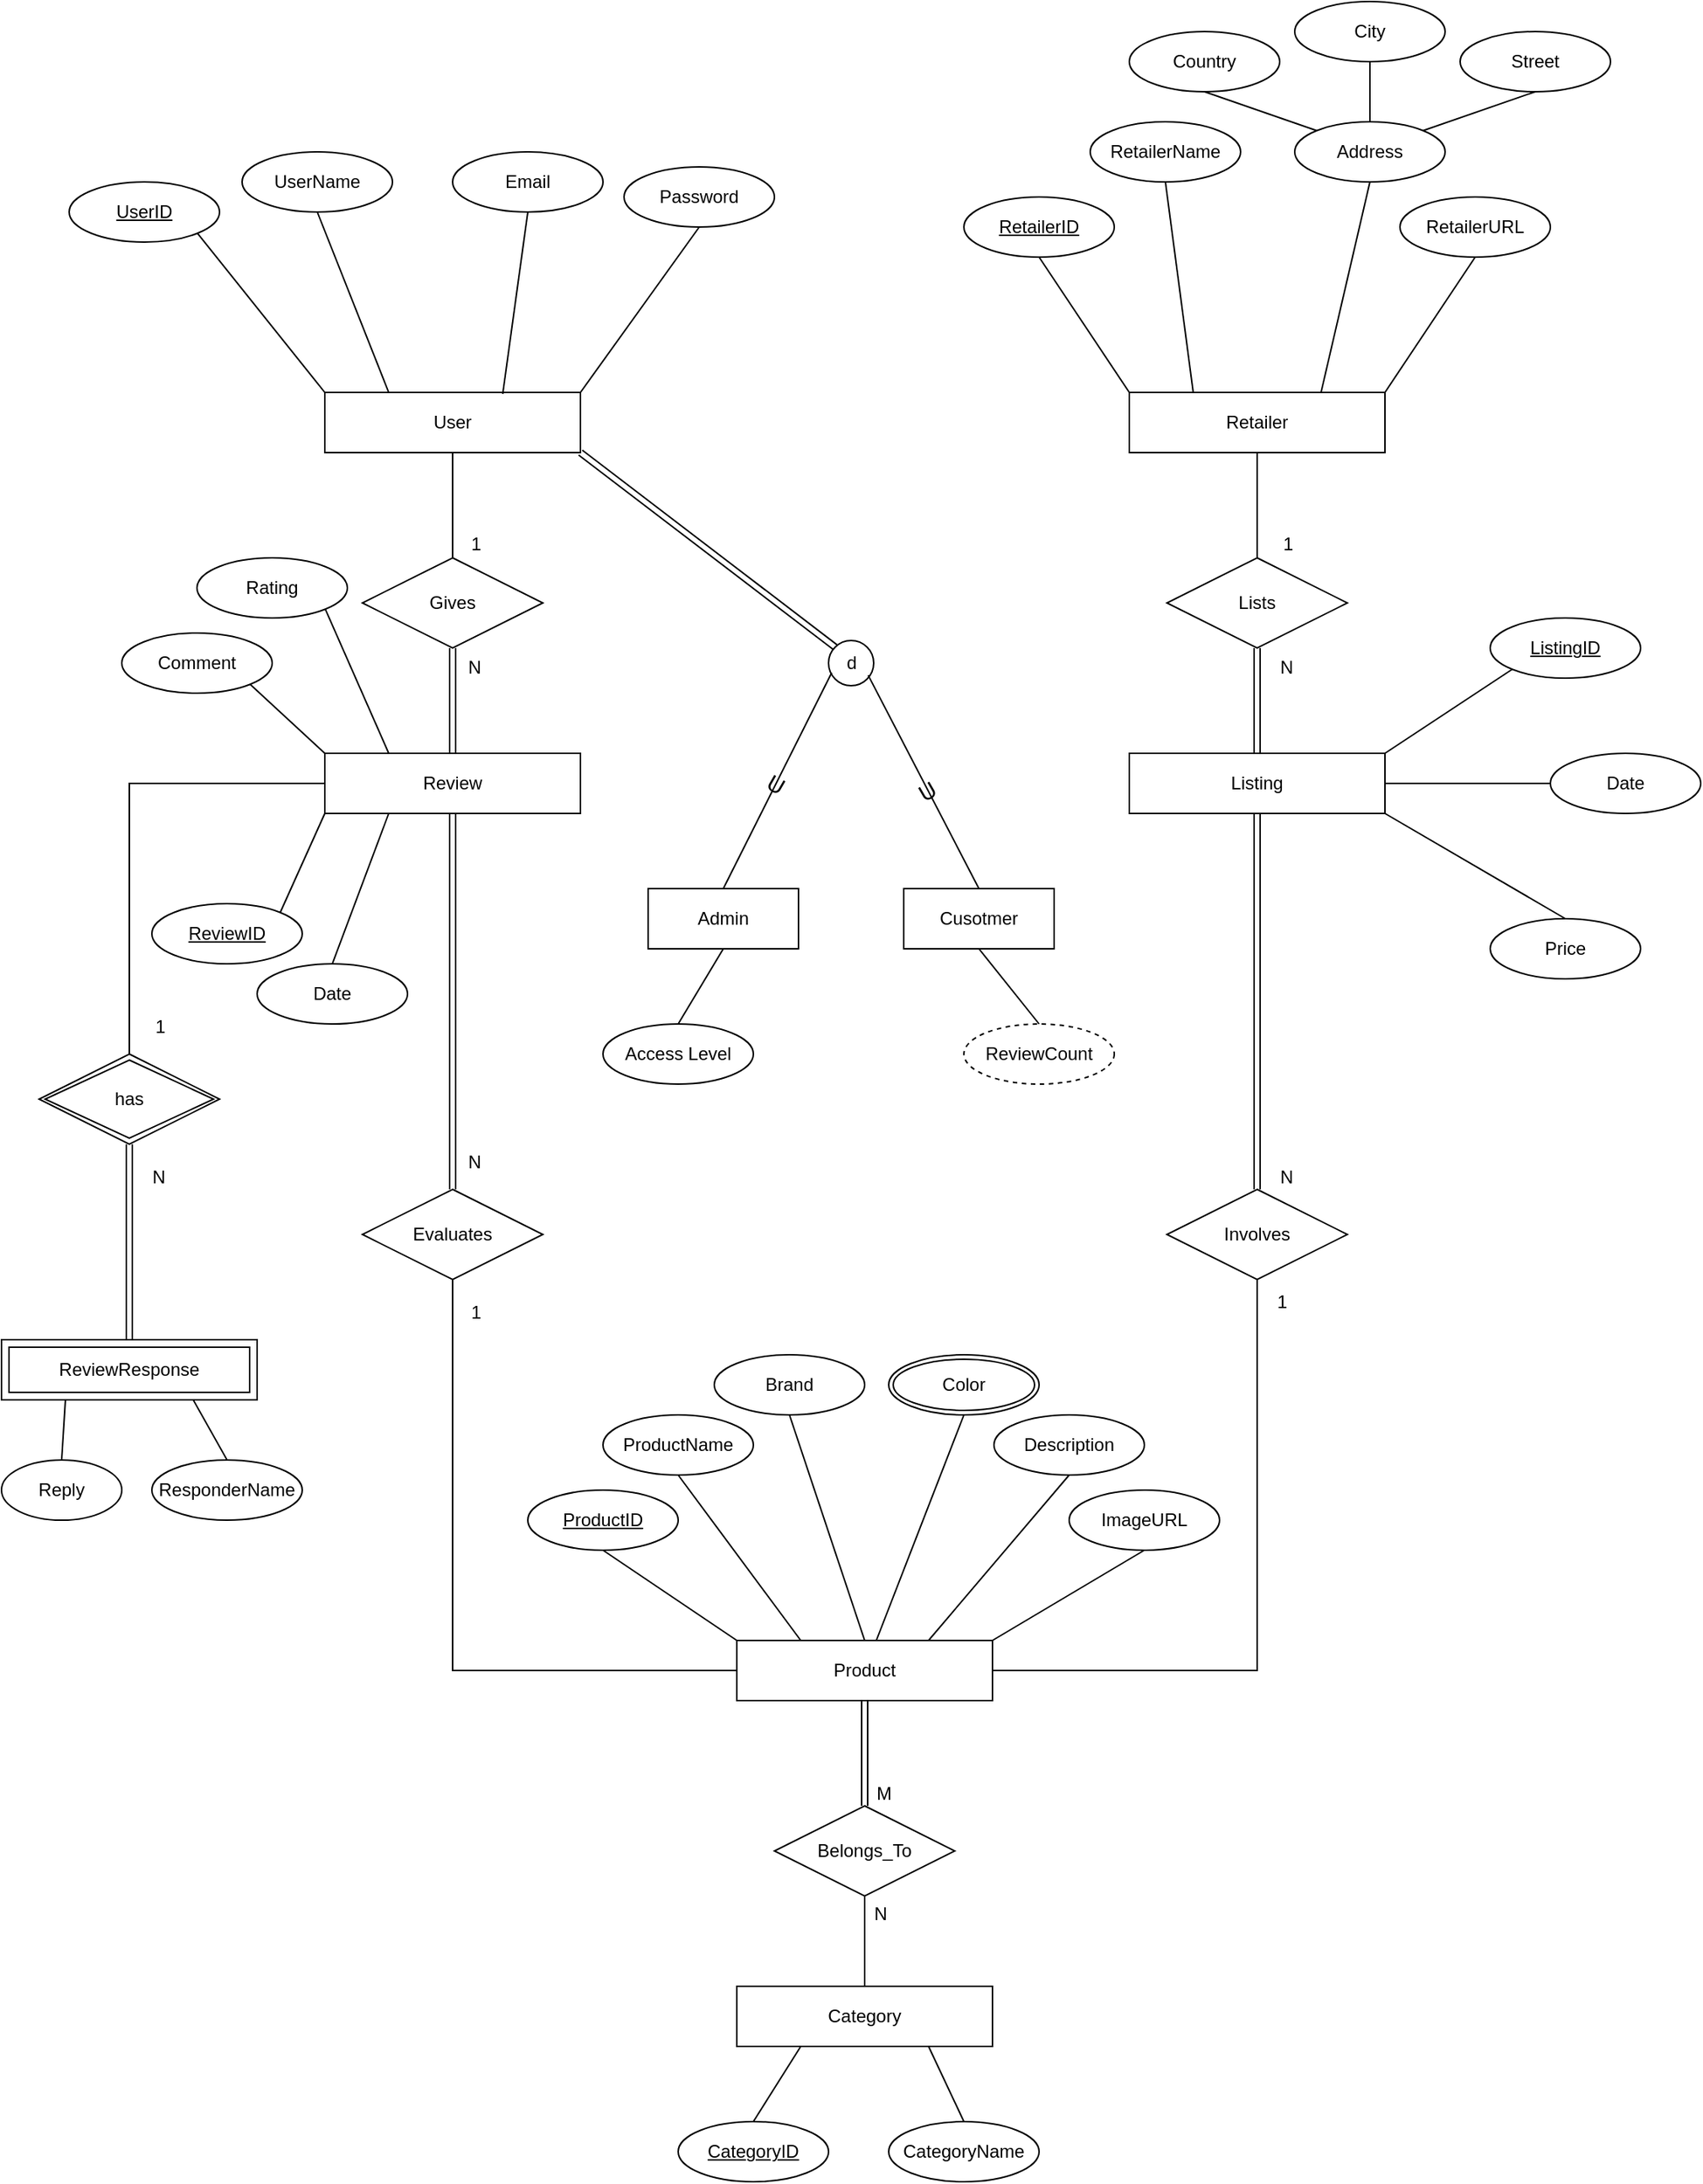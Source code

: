 <mxfile version="27.0.2">
  <diagram id="R2lEEEUBdFMjLlhIrx00" name="Page-1">
    <mxGraphModel dx="1818" dy="1264" grid="1" gridSize="10" guides="1" tooltips="1" connect="1" arrows="1" fold="1" page="1" pageScale="1" pageWidth="1169" pageHeight="1654" math="0" shadow="0" extFonts="Permanent Marker^https://fonts.googleapis.com/css?family=Permanent+Marker">
      <root>
        <mxCell id="0" />
        <mxCell id="1" parent="0" />
        <mxCell id="w_d4atK8ewcJzKEfcD4E-1" value="User" style="whiteSpace=wrap;html=1;align=center;" parent="1" vertex="1">
          <mxGeometry x="225" y="350" width="170" height="40" as="geometry" />
        </mxCell>
        <mxCell id="w_d4atK8ewcJzKEfcD4E-2" value="UserID" style="ellipse;whiteSpace=wrap;html=1;align=center;fontStyle=4;" parent="1" vertex="1">
          <mxGeometry x="55" y="210" width="100" height="40" as="geometry" />
        </mxCell>
        <mxCell id="w_d4atK8ewcJzKEfcD4E-3" value="" style="endArrow=none;html=1;rounded=0;exitX=1;exitY=1;exitDx=0;exitDy=0;entryX=0;entryY=0;entryDx=0;entryDy=0;" parent="1" source="w_d4atK8ewcJzKEfcD4E-2" target="w_d4atK8ewcJzKEfcD4E-1" edge="1">
          <mxGeometry relative="1" as="geometry">
            <mxPoint x="130" y="320" as="sourcePoint" />
            <mxPoint x="290" y="320" as="targetPoint" />
          </mxGeometry>
        </mxCell>
        <mxCell id="w_d4atK8ewcJzKEfcD4E-4" value="UserName" style="ellipse;whiteSpace=wrap;html=1;align=center;" parent="1" vertex="1">
          <mxGeometry x="170" y="190" width="100" height="40" as="geometry" />
        </mxCell>
        <mxCell id="w_d4atK8ewcJzKEfcD4E-5" value="Email" style="ellipse;whiteSpace=wrap;html=1;align=center;" parent="1" vertex="1">
          <mxGeometry x="310" y="190" width="100" height="40" as="geometry" />
        </mxCell>
        <mxCell id="w_d4atK8ewcJzKEfcD4E-7" value="Password" style="ellipse;whiteSpace=wrap;html=1;align=center;" parent="1" vertex="1">
          <mxGeometry x="424" y="200" width="100" height="40" as="geometry" />
        </mxCell>
        <mxCell id="w_d4atK8ewcJzKEfcD4E-9" value="" style="endArrow=none;html=1;rounded=0;exitX=0.5;exitY=1;exitDx=0;exitDy=0;entryX=0.25;entryY=0;entryDx=0;entryDy=0;" parent="1" source="w_d4atK8ewcJzKEfcD4E-4" target="w_d4atK8ewcJzKEfcD4E-1" edge="1">
          <mxGeometry relative="1" as="geometry">
            <mxPoint x="270" y="300" as="sourcePoint" />
            <mxPoint x="430" y="300" as="targetPoint" />
          </mxGeometry>
        </mxCell>
        <mxCell id="w_d4atK8ewcJzKEfcD4E-10" value="" style="endArrow=none;html=1;rounded=0;exitX=0.5;exitY=1;exitDx=0;exitDy=0;entryX=0.696;entryY=0.025;entryDx=0;entryDy=0;entryPerimeter=0;" parent="1" source="w_d4atK8ewcJzKEfcD4E-5" target="w_d4atK8ewcJzKEfcD4E-1" edge="1">
          <mxGeometry relative="1" as="geometry">
            <mxPoint x="260" y="260" as="sourcePoint" />
            <mxPoint x="290" y="350" as="targetPoint" />
          </mxGeometry>
        </mxCell>
        <mxCell id="w_d4atK8ewcJzKEfcD4E-11" value="" style="endArrow=none;html=1;rounded=0;exitX=1;exitY=0;exitDx=0;exitDy=0;entryX=0.5;entryY=1;entryDx=0;entryDy=0;" parent="1" source="w_d4atK8ewcJzKEfcD4E-1" target="w_d4atK8ewcJzKEfcD4E-7" edge="1">
          <mxGeometry relative="1" as="geometry">
            <mxPoint x="370" y="320" as="sourcePoint" />
            <mxPoint x="530" y="320" as="targetPoint" />
          </mxGeometry>
        </mxCell>
        <mxCell id="w_d4atK8ewcJzKEfcD4E-14" value="Review" style="whiteSpace=wrap;html=1;align=center;" parent="1" vertex="1">
          <mxGeometry x="225" y="590" width="170" height="40" as="geometry" />
        </mxCell>
        <mxCell id="w_d4atK8ewcJzKEfcD4E-18" value="ReviewID" style="ellipse;whiteSpace=wrap;html=1;align=center;fontStyle=4;" parent="1" vertex="1">
          <mxGeometry x="110" y="690" width="100" height="40" as="geometry" />
        </mxCell>
        <mxCell id="w_d4atK8ewcJzKEfcD4E-19" value="Date" style="ellipse;whiteSpace=wrap;html=1;align=center;" parent="1" vertex="1">
          <mxGeometry x="180" y="730" width="100" height="40" as="geometry" />
        </mxCell>
        <mxCell id="w_d4atK8ewcJzKEfcD4E-22" value="Rating" style="ellipse;whiteSpace=wrap;html=1;align=center;" parent="1" vertex="1">
          <mxGeometry x="140" y="460" width="100" height="40" as="geometry" />
        </mxCell>
        <mxCell id="w_d4atK8ewcJzKEfcD4E-23" value="Comment" style="ellipse;whiteSpace=wrap;html=1;align=center;" parent="1" vertex="1">
          <mxGeometry x="90" y="510" width="100" height="40" as="geometry" />
        </mxCell>
        <mxCell id="w_d4atK8ewcJzKEfcD4E-24" value="" style="endArrow=none;html=1;rounded=0;exitX=1;exitY=0;exitDx=0;exitDy=0;entryX=0;entryY=1;entryDx=0;entryDy=0;" parent="1" source="w_d4atK8ewcJzKEfcD4E-18" target="w_d4atK8ewcJzKEfcD4E-14" edge="1">
          <mxGeometry relative="1" as="geometry">
            <mxPoint x="250" y="690" as="sourcePoint" />
            <mxPoint x="410" y="690" as="targetPoint" />
          </mxGeometry>
        </mxCell>
        <mxCell id="w_d4atK8ewcJzKEfcD4E-25" value="" style="endArrow=none;html=1;rounded=0;exitX=0;exitY=0;exitDx=0;exitDy=0;entryX=1;entryY=1;entryDx=0;entryDy=0;" parent="1" source="w_d4atK8ewcJzKEfcD4E-14" target="w_d4atK8ewcJzKEfcD4E-23" edge="1">
          <mxGeometry relative="1" as="geometry">
            <mxPoint x="280" y="670" as="sourcePoint" />
            <mxPoint x="440" y="670" as="targetPoint" />
          </mxGeometry>
        </mxCell>
        <mxCell id="w_d4atK8ewcJzKEfcD4E-26" value="" style="endArrow=none;html=1;rounded=0;exitX=0.25;exitY=0;exitDx=0;exitDy=0;entryX=1;entryY=1;entryDx=0;entryDy=0;" parent="1" source="w_d4atK8ewcJzKEfcD4E-14" target="w_d4atK8ewcJzKEfcD4E-22" edge="1">
          <mxGeometry relative="1" as="geometry">
            <mxPoint x="330" y="710" as="sourcePoint" />
            <mxPoint x="490" y="710" as="targetPoint" />
          </mxGeometry>
        </mxCell>
        <mxCell id="w_d4atK8ewcJzKEfcD4E-28" value="" style="endArrow=none;html=1;rounded=0;entryX=0.5;entryY=0;entryDx=0;entryDy=0;exitX=0.25;exitY=1;exitDx=0;exitDy=0;" parent="1" source="w_d4atK8ewcJzKEfcD4E-14" target="w_d4atK8ewcJzKEfcD4E-19" edge="1">
          <mxGeometry relative="1" as="geometry">
            <mxPoint x="290" y="640" as="sourcePoint" />
            <mxPoint x="430" y="720" as="targetPoint" />
          </mxGeometry>
        </mxCell>
        <mxCell id="w_d4atK8ewcJzKEfcD4E-30" value="Gives" style="shape=rhombus;perimeter=rhombusPerimeter;whiteSpace=wrap;html=1;align=center;" parent="1" vertex="1">
          <mxGeometry x="250" y="460" width="120" height="60" as="geometry" />
        </mxCell>
        <mxCell id="w_d4atK8ewcJzKEfcD4E-33" value="" style="shape=link;html=1;rounded=0;entryX=0.5;entryY=1;entryDx=0;entryDy=0;exitX=0.5;exitY=0;exitDx=0;exitDy=0;" parent="1" source="w_d4atK8ewcJzKEfcD4E-14" target="w_d4atK8ewcJzKEfcD4E-30" edge="1">
          <mxGeometry relative="1" as="geometry">
            <mxPoint x="290" y="560" as="sourcePoint" />
            <mxPoint x="450" y="560" as="targetPoint" />
          </mxGeometry>
        </mxCell>
        <mxCell id="w_d4atK8ewcJzKEfcD4E-34" value="N" style="resizable=0;html=1;whiteSpace=wrap;align=right;verticalAlign=bottom;" parent="w_d4atK8ewcJzKEfcD4E-33" connectable="0" vertex="1">
          <mxGeometry x="1" relative="1" as="geometry">
            <mxPoint x="20" y="21" as="offset" />
          </mxGeometry>
        </mxCell>
        <mxCell id="w_d4atK8ewcJzKEfcD4E-36" value="" style="endArrow=none;html=1;rounded=0;exitX=0.5;exitY=1;exitDx=0;exitDy=0;entryX=0.5;entryY=0;entryDx=0;entryDy=0;" parent="1" source="w_d4atK8ewcJzKEfcD4E-1" target="w_d4atK8ewcJzKEfcD4E-30" edge="1">
          <mxGeometry relative="1" as="geometry">
            <mxPoint x="310" y="440" as="sourcePoint" />
            <mxPoint x="470" y="440" as="targetPoint" />
          </mxGeometry>
        </mxCell>
        <mxCell id="w_d4atK8ewcJzKEfcD4E-37" value="1" style="resizable=0;html=1;whiteSpace=wrap;align=right;verticalAlign=bottom;" parent="w_d4atK8ewcJzKEfcD4E-36" connectable="0" vertex="1">
          <mxGeometry x="1" relative="1" as="geometry">
            <mxPoint x="20" y="-1" as="offset" />
          </mxGeometry>
        </mxCell>
        <mxCell id="w_d4atK8ewcJzKEfcD4E-38" value="Retailer" style="whiteSpace=wrap;html=1;align=center;" parent="1" vertex="1">
          <mxGeometry x="760" y="350" width="170" height="40" as="geometry" />
        </mxCell>
        <mxCell id="w_d4atK8ewcJzKEfcD4E-39" value="RetailerName" style="ellipse;whiteSpace=wrap;html=1;align=center;" parent="1" vertex="1">
          <mxGeometry x="734" y="170" width="100" height="40" as="geometry" />
        </mxCell>
        <mxCell id="w_d4atK8ewcJzKEfcD4E-40" value="RetailerID" style="ellipse;whiteSpace=wrap;html=1;align=center;fontStyle=4;" parent="1" vertex="1">
          <mxGeometry x="650" y="220" width="100" height="40" as="geometry" />
        </mxCell>
        <mxCell id="w_d4atK8ewcJzKEfcD4E-41" value="Address" style="ellipse;whiteSpace=wrap;html=1;align=center;" parent="1" vertex="1">
          <mxGeometry x="870" y="170" width="100" height="40" as="geometry" />
        </mxCell>
        <mxCell id="w_d4atK8ewcJzKEfcD4E-42" value="RetailerURL" style="ellipse;whiteSpace=wrap;html=1;align=center;" parent="1" vertex="1">
          <mxGeometry x="940" y="220" width="100" height="40" as="geometry" />
        </mxCell>
        <mxCell id="w_d4atK8ewcJzKEfcD4E-43" value="" style="endArrow=none;html=1;rounded=0;exitX=0.5;exitY=1;exitDx=0;exitDy=0;entryX=0;entryY=0;entryDx=0;entryDy=0;" parent="1" source="w_d4atK8ewcJzKEfcD4E-40" target="w_d4atK8ewcJzKEfcD4E-38" edge="1">
          <mxGeometry relative="1" as="geometry">
            <mxPoint x="660" y="360" as="sourcePoint" />
            <mxPoint x="820" y="360" as="targetPoint" />
          </mxGeometry>
        </mxCell>
        <mxCell id="w_d4atK8ewcJzKEfcD4E-44" value="" style="endArrow=none;html=1;rounded=0;exitX=0.5;exitY=1;exitDx=0;exitDy=0;entryX=0.25;entryY=0;entryDx=0;entryDy=0;" parent="1" source="w_d4atK8ewcJzKEfcD4E-39" target="w_d4atK8ewcJzKEfcD4E-38" edge="1">
          <mxGeometry relative="1" as="geometry">
            <mxPoint x="660" y="410" as="sourcePoint" />
            <mxPoint x="820" y="410" as="targetPoint" />
          </mxGeometry>
        </mxCell>
        <mxCell id="w_d4atK8ewcJzKEfcD4E-45" value="" style="endArrow=none;html=1;rounded=0;exitX=0.5;exitY=1;exitDx=0;exitDy=0;entryX=0.75;entryY=0;entryDx=0;entryDy=0;" parent="1" source="w_d4atK8ewcJzKEfcD4E-41" target="w_d4atK8ewcJzKEfcD4E-38" edge="1">
          <mxGeometry relative="1" as="geometry">
            <mxPoint x="800" y="440" as="sourcePoint" />
            <mxPoint x="960" y="440" as="targetPoint" />
          </mxGeometry>
        </mxCell>
        <mxCell id="w_d4atK8ewcJzKEfcD4E-46" value="" style="endArrow=none;html=1;rounded=0;exitX=1;exitY=0;exitDx=0;exitDy=0;entryX=0.5;entryY=1;entryDx=0;entryDy=0;" parent="1" source="w_d4atK8ewcJzKEfcD4E-38" target="w_d4atK8ewcJzKEfcD4E-42" edge="1">
          <mxGeometry relative="1" as="geometry">
            <mxPoint x="960" y="500" as="sourcePoint" />
            <mxPoint x="1120" y="500" as="targetPoint" />
          </mxGeometry>
        </mxCell>
        <mxCell id="w_d4atK8ewcJzKEfcD4E-48" value="Listing" style="whiteSpace=wrap;html=1;align=center;" parent="1" vertex="1">
          <mxGeometry x="760" y="590" width="170" height="40" as="geometry" />
        </mxCell>
        <mxCell id="w_d4atK8ewcJzKEfcD4E-49" value="ListingID" style="ellipse;whiteSpace=wrap;html=1;align=center;fontStyle=4;" parent="1" vertex="1">
          <mxGeometry x="1000" y="500" width="100" height="40" as="geometry" />
        </mxCell>
        <mxCell id="w_d4atK8ewcJzKEfcD4E-53" value="" style="endArrow=none;html=1;rounded=0;exitX=0;exitY=1;exitDx=0;exitDy=0;entryX=1;entryY=0;entryDx=0;entryDy=0;" parent="1" source="w_d4atK8ewcJzKEfcD4E-49" target="w_d4atK8ewcJzKEfcD4E-48" edge="1">
          <mxGeometry relative="1" as="geometry">
            <mxPoint x="750" y="640" as="sourcePoint" />
            <mxPoint x="910" y="640" as="targetPoint" />
          </mxGeometry>
        </mxCell>
        <mxCell id="w_d4atK8ewcJzKEfcD4E-55" value="" style="endArrow=none;html=1;rounded=0;exitX=1;exitY=1;exitDx=0;exitDy=0;entryX=0.5;entryY=0;entryDx=0;entryDy=0;" parent="1" source="w_d4atK8ewcJzKEfcD4E-48" target="w_d4atK8ewcJzKEfcD4E-57" edge="1">
          <mxGeometry relative="1" as="geometry">
            <mxPoint x="820" y="700" as="sourcePoint" />
            <mxPoint x="910" y="730" as="targetPoint" />
          </mxGeometry>
        </mxCell>
        <mxCell id="w_d4atK8ewcJzKEfcD4E-57" value="Price" style="ellipse;whiteSpace=wrap;html=1;align=center;" parent="1" vertex="1">
          <mxGeometry x="1000" y="700" width="100" height="40" as="geometry" />
        </mxCell>
        <mxCell id="w_d4atK8ewcJzKEfcD4E-58" value="Lists" style="shape=rhombus;perimeter=rhombusPerimeter;whiteSpace=wrap;html=1;align=center;" parent="1" vertex="1">
          <mxGeometry x="785" y="460" width="120" height="60" as="geometry" />
        </mxCell>
        <mxCell id="w_d4atK8ewcJzKEfcD4E-59" value="" style="shape=link;html=1;rounded=0;entryX=0.5;entryY=1;entryDx=0;entryDy=0;exitX=0.5;exitY=0;exitDx=0;exitDy=0;" parent="1" source="w_d4atK8ewcJzKEfcD4E-48" target="w_d4atK8ewcJzKEfcD4E-58" edge="1">
          <mxGeometry relative="1" as="geometry">
            <mxPoint x="780" y="560" as="sourcePoint" />
            <mxPoint x="940" y="560" as="targetPoint" />
          </mxGeometry>
        </mxCell>
        <mxCell id="w_d4atK8ewcJzKEfcD4E-60" value="N" style="resizable=0;html=1;whiteSpace=wrap;align=right;verticalAlign=bottom;" parent="w_d4atK8ewcJzKEfcD4E-59" connectable="0" vertex="1">
          <mxGeometry x="1" relative="1" as="geometry">
            <mxPoint x="25" y="21" as="offset" />
          </mxGeometry>
        </mxCell>
        <mxCell id="w_d4atK8ewcJzKEfcD4E-61" value="" style="endArrow=none;html=1;rounded=0;exitX=0.5;exitY=1;exitDx=0;exitDy=0;entryX=0.5;entryY=0;entryDx=0;entryDy=0;" parent="1" source="w_d4atK8ewcJzKEfcD4E-38" target="w_d4atK8ewcJzKEfcD4E-58" edge="1">
          <mxGeometry relative="1" as="geometry">
            <mxPoint x="870" y="440" as="sourcePoint" />
            <mxPoint x="1030" y="440" as="targetPoint" />
          </mxGeometry>
        </mxCell>
        <mxCell id="w_d4atK8ewcJzKEfcD4E-62" value="1" style="resizable=0;html=1;whiteSpace=wrap;align=right;verticalAlign=bottom;" parent="w_d4atK8ewcJzKEfcD4E-61" connectable="0" vertex="1">
          <mxGeometry x="1" relative="1" as="geometry">
            <mxPoint x="25" y="-1" as="offset" />
          </mxGeometry>
        </mxCell>
        <mxCell id="w_d4atK8ewcJzKEfcD4E-63" value="Date" style="ellipse;whiteSpace=wrap;html=1;align=center;" parent="1" vertex="1">
          <mxGeometry x="1040" y="590" width="100" height="40" as="geometry" />
        </mxCell>
        <mxCell id="w_d4atK8ewcJzKEfcD4E-64" value="" style="endArrow=none;html=1;rounded=0;entryX=0;entryY=0.5;entryDx=0;entryDy=0;exitX=1;exitY=0.5;exitDx=0;exitDy=0;" parent="1" source="w_d4atK8ewcJzKEfcD4E-48" target="w_d4atK8ewcJzKEfcD4E-63" edge="1">
          <mxGeometry relative="1" as="geometry">
            <mxPoint x="1050" y="640" as="sourcePoint" />
            <mxPoint x="930" y="860" as="targetPoint" />
          </mxGeometry>
        </mxCell>
        <mxCell id="w_d4atK8ewcJzKEfcD4E-66" value="Product" style="whiteSpace=wrap;html=1;align=center;" parent="1" vertex="1">
          <mxGeometry x="499" y="1180" width="170" height="40" as="geometry" />
        </mxCell>
        <mxCell id="w_d4atK8ewcJzKEfcD4E-67" value="ProductID" style="ellipse;whiteSpace=wrap;html=1;align=center;fontStyle=4;" parent="1" vertex="1">
          <mxGeometry x="360" y="1080" width="100" height="40" as="geometry" />
        </mxCell>
        <mxCell id="w_d4atK8ewcJzKEfcD4E-68" value="ProductName" style="ellipse;whiteSpace=wrap;html=1;align=center;" parent="1" vertex="1">
          <mxGeometry x="410" y="1030" width="100" height="40" as="geometry" />
        </mxCell>
        <mxCell id="w_d4atK8ewcJzKEfcD4E-69" value="Brand" style="ellipse;whiteSpace=wrap;html=1;align=center;" parent="1" vertex="1">
          <mxGeometry x="484" y="990" width="100" height="40" as="geometry" />
        </mxCell>
        <mxCell id="w_d4atK8ewcJzKEfcD4E-70" value="Description" style="ellipse;whiteSpace=wrap;html=1;align=center;" parent="1" vertex="1">
          <mxGeometry x="670" y="1030" width="100" height="40" as="geometry" />
        </mxCell>
        <mxCell id="w_d4atK8ewcJzKEfcD4E-71" value="ImageURL" style="ellipse;whiteSpace=wrap;html=1;align=center;" parent="1" vertex="1">
          <mxGeometry x="720" y="1080" width="100" height="40" as="geometry" />
        </mxCell>
        <mxCell id="w_d4atK8ewcJzKEfcD4E-72" value="" style="endArrow=none;html=1;rounded=0;exitX=0.5;exitY=1;exitDx=0;exitDy=0;entryX=0;entryY=0;entryDx=0;entryDy=0;" parent="1" source="w_d4atK8ewcJzKEfcD4E-67" target="w_d4atK8ewcJzKEfcD4E-66" edge="1">
          <mxGeometry relative="1" as="geometry">
            <mxPoint x="440" y="1140" as="sourcePoint" />
            <mxPoint x="600" y="1140" as="targetPoint" />
          </mxGeometry>
        </mxCell>
        <mxCell id="w_d4atK8ewcJzKEfcD4E-73" value="" style="endArrow=none;html=1;rounded=0;exitX=0.5;exitY=1;exitDx=0;exitDy=0;entryX=0.25;entryY=0;entryDx=0;entryDy=0;" parent="1" source="w_d4atK8ewcJzKEfcD4E-68" target="w_d4atK8ewcJzKEfcD4E-66" edge="1">
          <mxGeometry relative="1" as="geometry">
            <mxPoint x="510" y="1150" as="sourcePoint" />
            <mxPoint x="670" y="1150" as="targetPoint" />
          </mxGeometry>
        </mxCell>
        <mxCell id="w_d4atK8ewcJzKEfcD4E-74" value="" style="endArrow=none;html=1;rounded=0;exitX=0.5;exitY=1;exitDx=0;exitDy=0;entryX=0.5;entryY=0;entryDx=0;entryDy=0;" parent="1" source="w_d4atK8ewcJzKEfcD4E-69" target="w_d4atK8ewcJzKEfcD4E-66" edge="1">
          <mxGeometry relative="1" as="geometry">
            <mxPoint x="580" y="1120" as="sourcePoint" />
            <mxPoint x="740" y="1120" as="targetPoint" />
          </mxGeometry>
        </mxCell>
        <mxCell id="w_d4atK8ewcJzKEfcD4E-75" value="" style="endArrow=none;html=1;rounded=0;exitX=0.5;exitY=1;exitDx=0;exitDy=0;entryX=0.75;entryY=0;entryDx=0;entryDy=0;" parent="1" source="w_d4atK8ewcJzKEfcD4E-70" target="w_d4atK8ewcJzKEfcD4E-66" edge="1">
          <mxGeometry relative="1" as="geometry">
            <mxPoint x="720" y="1180" as="sourcePoint" />
            <mxPoint x="880" y="1180" as="targetPoint" />
          </mxGeometry>
        </mxCell>
        <mxCell id="w_d4atK8ewcJzKEfcD4E-76" value="" style="endArrow=none;html=1;rounded=0;exitX=0.5;exitY=1;exitDx=0;exitDy=0;entryX=1;entryY=0;entryDx=0;entryDy=0;" parent="1" source="w_d4atK8ewcJzKEfcD4E-71" target="w_d4atK8ewcJzKEfcD4E-66" edge="1">
          <mxGeometry relative="1" as="geometry">
            <mxPoint x="790" y="1180" as="sourcePoint" />
            <mxPoint x="950" y="1180" as="targetPoint" />
          </mxGeometry>
        </mxCell>
        <mxCell id="w_d4atK8ewcJzKEfcD4E-78" value="Involves" style="shape=rhombus;perimeter=rhombusPerimeter;whiteSpace=wrap;html=1;align=center;" parent="1" vertex="1">
          <mxGeometry x="785" y="880" width="120" height="60" as="geometry" />
        </mxCell>
        <mxCell id="w_d4atK8ewcJzKEfcD4E-79" value="Evaluates" style="shape=rhombus;perimeter=rhombusPerimeter;whiteSpace=wrap;html=1;align=center;" parent="1" vertex="1">
          <mxGeometry x="250" y="880" width="120" height="60" as="geometry" />
        </mxCell>
        <mxCell id="w_d4atK8ewcJzKEfcD4E-80" value="" style="endArrow=none;html=1;rounded=0;exitX=1;exitY=0.5;exitDx=0;exitDy=0;entryX=0.5;entryY=1;entryDx=0;entryDy=0;" parent="1" source="w_d4atK8ewcJzKEfcD4E-66" target="w_d4atK8ewcJzKEfcD4E-78" edge="1">
          <mxGeometry relative="1" as="geometry">
            <mxPoint x="685" y="1199.29" as="sourcePoint" />
            <mxPoint x="1010" y="1199" as="targetPoint" />
            <Array as="points">
              <mxPoint x="845" y="1200" />
            </Array>
          </mxGeometry>
        </mxCell>
        <mxCell id="w_d4atK8ewcJzKEfcD4E-81" value="1" style="resizable=0;html=1;whiteSpace=wrap;align=right;verticalAlign=bottom;" parent="1" connectable="0" vertex="1">
          <mxGeometry x="870" y="450" as="geometry">
            <mxPoint x="-4" y="513" as="offset" />
          </mxGeometry>
        </mxCell>
        <mxCell id="w_d4atK8ewcJzKEfcD4E-82" value="" style="shape=link;html=1;rounded=0;exitX=0.5;exitY=1;exitDx=0;exitDy=0;entryX=0.5;entryY=0;entryDx=0;entryDy=0;" parent="1" source="w_d4atK8ewcJzKEfcD4E-48" target="w_d4atK8ewcJzKEfcD4E-78" edge="1">
          <mxGeometry relative="1" as="geometry">
            <mxPoint x="940" y="950" as="sourcePoint" />
            <mxPoint x="880" y="800" as="targetPoint" />
          </mxGeometry>
        </mxCell>
        <mxCell id="w_d4atK8ewcJzKEfcD4E-83" value="N" style="resizable=0;html=1;whiteSpace=wrap;align=right;verticalAlign=bottom;" parent="w_d4atK8ewcJzKEfcD4E-82" connectable="0" vertex="1">
          <mxGeometry x="1" relative="1" as="geometry">
            <mxPoint x="25" as="offset" />
          </mxGeometry>
        </mxCell>
        <mxCell id="w_d4atK8ewcJzKEfcD4E-84" value="" style="endArrow=none;html=1;rounded=0;entryX=0;entryY=0.5;entryDx=0;entryDy=0;exitX=0.5;exitY=1;exitDx=0;exitDy=0;" parent="1" source="w_d4atK8ewcJzKEfcD4E-79" target="w_d4atK8ewcJzKEfcD4E-66" edge="1">
          <mxGeometry relative="1" as="geometry">
            <mxPoint x="170" y="1200" as="sourcePoint" />
            <mxPoint x="470" y="1200" as="targetPoint" />
            <Array as="points">
              <mxPoint x="310" y="1200" />
            </Array>
          </mxGeometry>
        </mxCell>
        <mxCell id="w_d4atK8ewcJzKEfcD4E-86" value="1" style="resizable=0;html=1;whiteSpace=wrap;align=right;verticalAlign=bottom;" parent="1" connectable="0" vertex="1">
          <mxGeometry x="330" y="970" as="geometry" />
        </mxCell>
        <mxCell id="w_d4atK8ewcJzKEfcD4E-87" value="" style="shape=link;html=1;rounded=0;exitX=0.5;exitY=1;exitDx=0;exitDy=0;entryX=0.5;entryY=0;entryDx=0;entryDy=0;" parent="1" source="w_d4atK8ewcJzKEfcD4E-14" target="w_d4atK8ewcJzKEfcD4E-79" edge="1">
          <mxGeometry relative="1" as="geometry">
            <mxPoint x="280" y="840" as="sourcePoint" />
            <mxPoint x="440" y="840" as="targetPoint" />
          </mxGeometry>
        </mxCell>
        <mxCell id="w_d4atK8ewcJzKEfcD4E-88" value="N" style="resizable=0;html=1;whiteSpace=wrap;align=right;verticalAlign=bottom;" parent="w_d4atK8ewcJzKEfcD4E-87" connectable="0" vertex="1">
          <mxGeometry x="1" relative="1" as="geometry">
            <mxPoint x="20" y="-10" as="offset" />
          </mxGeometry>
        </mxCell>
        <mxCell id="w_d4atK8ewcJzKEfcD4E-89" value="Category" style="whiteSpace=wrap;html=1;align=center;" parent="1" vertex="1">
          <mxGeometry x="499" y="1410" width="170" height="40" as="geometry" />
        </mxCell>
        <mxCell id="w_d4atK8ewcJzKEfcD4E-90" value="CategoryName" style="ellipse;whiteSpace=wrap;html=1;align=center;" parent="1" vertex="1">
          <mxGeometry x="600" y="1500" width="100" height="40" as="geometry" />
        </mxCell>
        <mxCell id="w_d4atK8ewcJzKEfcD4E-91" value="CategoryID" style="ellipse;whiteSpace=wrap;html=1;align=center;fontStyle=4;" parent="1" vertex="1">
          <mxGeometry x="460" y="1500" width="100" height="40" as="geometry" />
        </mxCell>
        <mxCell id="w_d4atK8ewcJzKEfcD4E-92" value="" style="endArrow=none;html=1;rounded=0;exitX=0.25;exitY=1;exitDx=0;exitDy=0;entryX=0.5;entryY=0;entryDx=0;entryDy=0;" parent="1" source="w_d4atK8ewcJzKEfcD4E-89" target="w_d4atK8ewcJzKEfcD4E-91" edge="1">
          <mxGeometry relative="1" as="geometry">
            <mxPoint x="350" y="1530" as="sourcePoint" />
            <mxPoint x="510" y="1530" as="targetPoint" />
          </mxGeometry>
        </mxCell>
        <mxCell id="w_d4atK8ewcJzKEfcD4E-93" value="" style="endArrow=none;html=1;rounded=0;exitX=0.5;exitY=0;exitDx=0;exitDy=0;entryX=0.75;entryY=1;entryDx=0;entryDy=0;" parent="1" source="w_d4atK8ewcJzKEfcD4E-90" target="w_d4atK8ewcJzKEfcD4E-89" edge="1">
          <mxGeometry relative="1" as="geometry">
            <mxPoint x="720" y="1460" as="sourcePoint" />
            <mxPoint x="880" y="1460" as="targetPoint" />
          </mxGeometry>
        </mxCell>
        <mxCell id="w_d4atK8ewcJzKEfcD4E-94" value="Belongs_To" style="shape=rhombus;perimeter=rhombusPerimeter;whiteSpace=wrap;html=1;align=center;" parent="1" vertex="1">
          <mxGeometry x="524" y="1290" width="120" height="60" as="geometry" />
        </mxCell>
        <mxCell id="w_d4atK8ewcJzKEfcD4E-96" value="" style="endArrow=none;html=1;rounded=0;exitX=0.5;exitY=0;exitDx=0;exitDy=0;entryX=0.5;entryY=1;entryDx=0;entryDy=0;" parent="1" source="w_d4atK8ewcJzKEfcD4E-89" target="w_d4atK8ewcJzKEfcD4E-94" edge="1">
          <mxGeometry relative="1" as="geometry">
            <mxPoint x="630" y="1380" as="sourcePoint" />
            <mxPoint x="790" y="1380" as="targetPoint" />
          </mxGeometry>
        </mxCell>
        <mxCell id="w_d4atK8ewcJzKEfcD4E-97" value="N" style="resizable=0;html=1;whiteSpace=wrap;align=right;verticalAlign=bottom;" parent="w_d4atK8ewcJzKEfcD4E-96" connectable="0" vertex="1">
          <mxGeometry x="1" relative="1" as="geometry">
            <mxPoint x="16" y="20" as="offset" />
          </mxGeometry>
        </mxCell>
        <mxCell id="w_d4atK8ewcJzKEfcD4E-98" value="" style="shape=link;html=1;rounded=0;entryX=0.5;entryY=1;entryDx=0;entryDy=0;exitX=0.5;exitY=0;exitDx=0;exitDy=0;" parent="1" source="w_d4atK8ewcJzKEfcD4E-94" target="w_d4atK8ewcJzKEfcD4E-66" edge="1">
          <mxGeometry relative="1" as="geometry">
            <mxPoint x="600" y="1270" as="sourcePoint" />
            <mxPoint x="760" y="1270" as="targetPoint" />
          </mxGeometry>
        </mxCell>
        <mxCell id="w_d4atK8ewcJzKEfcD4E-99" value="M" style="resizable=0;html=1;whiteSpace=wrap;align=left;verticalAlign=bottom;" parent="w_d4atK8ewcJzKEfcD4E-98" connectable="0" vertex="1">
          <mxGeometry x="-1" relative="1" as="geometry">
            <mxPoint x="6" as="offset" />
          </mxGeometry>
        </mxCell>
        <mxCell id="hi2W7U0pDUYVt8OGDFDb-1" value="Country" style="ellipse;whiteSpace=wrap;html=1;align=center;" vertex="1" parent="1">
          <mxGeometry x="760" y="110" width="100" height="40" as="geometry" />
        </mxCell>
        <mxCell id="hi2W7U0pDUYVt8OGDFDb-2" value="City" style="ellipse;whiteSpace=wrap;html=1;align=center;" vertex="1" parent="1">
          <mxGeometry x="870" y="90" width="100" height="40" as="geometry" />
        </mxCell>
        <mxCell id="hi2W7U0pDUYVt8OGDFDb-3" value="Street" style="ellipse;whiteSpace=wrap;html=1;align=center;" vertex="1" parent="1">
          <mxGeometry x="980" y="110" width="100" height="40" as="geometry" />
        </mxCell>
        <mxCell id="hi2W7U0pDUYVt8OGDFDb-4" value="" style="endArrow=none;html=1;rounded=0;exitX=0.5;exitY=1;exitDx=0;exitDy=0;entryX=0;entryY=0;entryDx=0;entryDy=0;" edge="1" parent="1" source="hi2W7U0pDUYVt8OGDFDb-1" target="w_d4atK8ewcJzKEfcD4E-41">
          <mxGeometry relative="1" as="geometry">
            <mxPoint x="850" y="150" as="sourcePoint" />
            <mxPoint x="1030" y="170" as="targetPoint" />
          </mxGeometry>
        </mxCell>
        <mxCell id="hi2W7U0pDUYVt8OGDFDb-5" value="" style="endArrow=none;html=1;rounded=0;exitX=0.5;exitY=1;exitDx=0;exitDy=0;entryX=0.5;entryY=0;entryDx=0;entryDy=0;" edge="1" parent="1" source="hi2W7U0pDUYVt8OGDFDb-2" target="w_d4atK8ewcJzKEfcD4E-41">
          <mxGeometry relative="1" as="geometry">
            <mxPoint x="920" y="160" as="sourcePoint" />
            <mxPoint x="1080" y="160" as="targetPoint" />
          </mxGeometry>
        </mxCell>
        <mxCell id="hi2W7U0pDUYVt8OGDFDb-7" value="" style="endArrow=none;html=1;rounded=0;exitX=0.5;exitY=1;exitDx=0;exitDy=0;entryX=1;entryY=0;entryDx=0;entryDy=0;" edge="1" parent="1" source="hi2W7U0pDUYVt8OGDFDb-3" target="w_d4atK8ewcJzKEfcD4E-41">
          <mxGeometry relative="1" as="geometry">
            <mxPoint x="1040" y="220" as="sourcePoint" />
            <mxPoint x="1200" y="220" as="targetPoint" />
          </mxGeometry>
        </mxCell>
        <mxCell id="hi2W7U0pDUYVt8OGDFDb-8" value="Color" style="ellipse;shape=doubleEllipse;margin=3;whiteSpace=wrap;html=1;align=center;" vertex="1" parent="1">
          <mxGeometry x="600" y="990" width="100" height="40" as="geometry" />
        </mxCell>
        <mxCell id="hi2W7U0pDUYVt8OGDFDb-9" value="" style="endArrow=none;html=1;rounded=0;entryX=0.5;entryY=1;entryDx=0;entryDy=0;" edge="1" parent="1" source="w_d4atK8ewcJzKEfcD4E-66" target="hi2W7U0pDUYVt8OGDFDb-8">
          <mxGeometry relative="1" as="geometry">
            <mxPoint x="720" y="1200" as="sourcePoint" />
            <mxPoint x="880" y="1200" as="targetPoint" />
          </mxGeometry>
        </mxCell>
        <mxCell id="hi2W7U0pDUYVt8OGDFDb-11" value="ReviewCount" style="ellipse;whiteSpace=wrap;html=1;align=center;dashed=1;" vertex="1" parent="1">
          <mxGeometry x="650" y="770" width="100" height="40" as="geometry" />
        </mxCell>
        <mxCell id="hi2W7U0pDUYVt8OGDFDb-12" value="" style="endArrow=none;html=1;rounded=0;exitX=0.5;exitY=0;exitDx=0;exitDy=0;entryX=0.5;entryY=1;entryDx=0;entryDy=0;" edge="1" parent="1" source="hi2W7U0pDUYVt8OGDFDb-11" target="hi2W7U0pDUYVt8OGDFDb-32">
          <mxGeometry relative="1" as="geometry">
            <mxPoint x="300" y="290" as="sourcePoint" />
            <mxPoint x="460" y="290" as="targetPoint" />
          </mxGeometry>
        </mxCell>
        <mxCell id="hi2W7U0pDUYVt8OGDFDb-13" value="ReviewResponse" style="shape=ext;margin=3;double=1;whiteSpace=wrap;html=1;align=center;" vertex="1" parent="1">
          <mxGeometry x="10" y="980" width="170" height="40" as="geometry" />
        </mxCell>
        <mxCell id="hi2W7U0pDUYVt8OGDFDb-14" value="Reply" style="ellipse;whiteSpace=wrap;html=1;align=center;" vertex="1" parent="1">
          <mxGeometry x="10" y="1060" width="80" height="40" as="geometry" />
        </mxCell>
        <mxCell id="hi2W7U0pDUYVt8OGDFDb-15" value="ResponderName" style="ellipse;whiteSpace=wrap;html=1;align=center;" vertex="1" parent="1">
          <mxGeometry x="110" y="1060" width="100" height="40" as="geometry" />
        </mxCell>
        <mxCell id="hi2W7U0pDUYVt8OGDFDb-17" value="has" style="shape=rhombus;double=1;perimeter=rhombusPerimeter;whiteSpace=wrap;html=1;align=center;" vertex="1" parent="1">
          <mxGeometry x="35" y="790" width="120" height="60" as="geometry" />
        </mxCell>
        <mxCell id="hi2W7U0pDUYVt8OGDFDb-18" value="" style="shape=link;html=1;rounded=0;exitX=0.5;exitY=0;exitDx=0;exitDy=0;entryX=0.5;entryY=1;entryDx=0;entryDy=0;" edge="1" parent="1" source="hi2W7U0pDUYVt8OGDFDb-13" target="hi2W7U0pDUYVt8OGDFDb-17">
          <mxGeometry relative="1" as="geometry">
            <mxPoint x="190.0" y="960" as="sourcePoint" />
            <mxPoint x="190" y="790" as="targetPoint" />
          </mxGeometry>
        </mxCell>
        <mxCell id="hi2W7U0pDUYVt8OGDFDb-19" value="N" style="resizable=0;html=1;whiteSpace=wrap;align=right;verticalAlign=bottom;" connectable="0" vertex="1" parent="hi2W7U0pDUYVt8OGDFDb-18">
          <mxGeometry x="1" relative="1" as="geometry">
            <mxPoint x="25" y="30" as="offset" />
          </mxGeometry>
        </mxCell>
        <mxCell id="hi2W7U0pDUYVt8OGDFDb-20" value="" style="endArrow=none;html=1;rounded=0;entryX=0.5;entryY=0;entryDx=0;entryDy=0;exitX=0;exitY=0.5;exitDx=0;exitDy=0;" edge="1" parent="1" source="w_d4atK8ewcJzKEfcD4E-14" target="hi2W7U0pDUYVt8OGDFDb-17">
          <mxGeometry relative="1" as="geometry">
            <mxPoint x="90" y="520" as="sourcePoint" />
            <mxPoint x="160" y="760" as="targetPoint" />
            <Array as="points">
              <mxPoint x="95" y="610" />
            </Array>
          </mxGeometry>
        </mxCell>
        <mxCell id="hi2W7U0pDUYVt8OGDFDb-21" value="1" style="resizable=0;html=1;whiteSpace=wrap;align=right;verticalAlign=bottom;" connectable="0" vertex="1" parent="hi2W7U0pDUYVt8OGDFDb-20">
          <mxGeometry x="1" relative="1" as="geometry">
            <mxPoint x="25" y="-10" as="offset" />
          </mxGeometry>
        </mxCell>
        <mxCell id="hi2W7U0pDUYVt8OGDFDb-22" value="" style="endArrow=none;html=1;rounded=0;exitX=0.25;exitY=1;exitDx=0;exitDy=0;entryX=0.5;entryY=0;entryDx=0;entryDy=0;" edge="1" parent="1" source="hi2W7U0pDUYVt8OGDFDb-13" target="hi2W7U0pDUYVt8OGDFDb-14">
          <mxGeometry relative="1" as="geometry">
            <mxPoint x="10" y="1150" as="sourcePoint" />
            <mxPoint x="170" y="1150" as="targetPoint" />
          </mxGeometry>
        </mxCell>
        <mxCell id="hi2W7U0pDUYVt8OGDFDb-23" value="" style="endArrow=none;html=1;rounded=0;exitX=0.75;exitY=1;exitDx=0;exitDy=0;entryX=0.5;entryY=0;entryDx=0;entryDy=0;" edge="1" parent="1" source="hi2W7U0pDUYVt8OGDFDb-13" target="hi2W7U0pDUYVt8OGDFDb-15">
          <mxGeometry relative="1" as="geometry">
            <mxPoint x="120" y="1170" as="sourcePoint" />
            <mxPoint x="280" y="1170" as="targetPoint" />
          </mxGeometry>
        </mxCell>
        <mxCell id="hi2W7U0pDUYVt8OGDFDb-27" value="" style="ellipse;whiteSpace=wrap;html=1;aspect=fixed;" vertex="1" parent="1">
          <mxGeometry x="560" y="515" width="30" height="30" as="geometry" />
        </mxCell>
        <mxCell id="hi2W7U0pDUYVt8OGDFDb-28" value="d" style="text;html=1;align=center;verticalAlign=middle;resizable=0;points=[];autosize=1;strokeColor=none;fillColor=none;strokeWidth=2;" vertex="1" parent="1">
          <mxGeometry x="560" y="515" width="30" height="30" as="geometry" />
        </mxCell>
        <mxCell id="hi2W7U0pDUYVt8OGDFDb-29" value="" style="shape=link;html=1;rounded=0;exitX=1;exitY=1;exitDx=0;exitDy=0;entryX=0;entryY=0;entryDx=0;entryDy=0;" edge="1" parent="1" source="w_d4atK8ewcJzKEfcD4E-1" target="hi2W7U0pDUYVt8OGDFDb-27">
          <mxGeometry relative="1" as="geometry">
            <mxPoint x="352.5" y="340" as="sourcePoint" />
            <mxPoint x="567.5" y="520" as="targetPoint" />
          </mxGeometry>
        </mxCell>
        <mxCell id="hi2W7U0pDUYVt8OGDFDb-31" value="Admin" style="whiteSpace=wrap;html=1;align=center;" vertex="1" parent="1">
          <mxGeometry x="440" y="680" width="100" height="40" as="geometry" />
        </mxCell>
        <mxCell id="hi2W7U0pDUYVt8OGDFDb-32" value="Cusotmer" style="whiteSpace=wrap;html=1;align=center;" vertex="1" parent="1">
          <mxGeometry x="610" y="680" width="100" height="40" as="geometry" />
        </mxCell>
        <mxCell id="hi2W7U0pDUYVt8OGDFDb-34" value="" style="endArrow=none;html=1;rounded=0;exitX=0.068;exitY=0.717;exitDx=0;exitDy=0;exitPerimeter=0;entryX=0.5;entryY=0;entryDx=0;entryDy=0;" edge="1" parent="1" source="hi2W7U0pDUYVt8OGDFDb-28" target="hi2W7U0pDUYVt8OGDFDb-31">
          <mxGeometry relative="1" as="geometry">
            <mxPoint x="480" y="610" as="sourcePoint" />
            <mxPoint x="640" y="610" as="targetPoint" />
          </mxGeometry>
        </mxCell>
        <mxCell id="hi2W7U0pDUYVt8OGDFDb-43" value="" style="endArrow=none;html=1;rounded=0;exitX=0.878;exitY=0.769;exitDx=0;exitDy=0;exitPerimeter=0;entryX=0.5;entryY=0;entryDx=0;entryDy=0;" edge="1" parent="1" source="hi2W7U0pDUYVt8OGDFDb-28" target="hi2W7U0pDUYVt8OGDFDb-32">
          <mxGeometry relative="1" as="geometry">
            <mxPoint x="586" y="538" as="sourcePoint" />
            <mxPoint x="660" y="680" as="targetPoint" />
          </mxGeometry>
        </mxCell>
        <mxCell id="hi2W7U0pDUYVt8OGDFDb-42" value="&lt;font&gt;U&lt;/font&gt;" style="text;html=1;align=center;verticalAlign=middle;resizable=0;points=[];autosize=1;strokeColor=none;fillColor=none;fontSize=15;fontColor=default;rotation=-30;" vertex="1" parent="1">
          <mxGeometry x="610" y="600" width="30" height="30" as="geometry" />
        </mxCell>
        <mxCell id="hi2W7U0pDUYVt8OGDFDb-44" value="&lt;font&gt;U&lt;/font&gt;" style="text;html=1;align=center;verticalAlign=middle;resizable=0;points=[];autosize=1;strokeColor=none;fillColor=none;fontSize=15;fontColor=default;rotation=30;" vertex="1" parent="1">
          <mxGeometry x="510" y="595" width="30" height="30" as="geometry" />
        </mxCell>
        <mxCell id="hi2W7U0pDUYVt8OGDFDb-46" value="&lt;div&gt;Access Level&lt;/div&gt;" style="ellipse;whiteSpace=wrap;html=1;align=center;" vertex="1" parent="1">
          <mxGeometry x="410" y="770" width="100" height="40" as="geometry" />
        </mxCell>
        <mxCell id="hi2W7U0pDUYVt8OGDFDb-47" value="" style="endArrow=none;html=1;rounded=0;exitX=0.5;exitY=1;exitDx=0;exitDy=0;entryX=0.5;entryY=0;entryDx=0;entryDy=0;" edge="1" parent="1" source="hi2W7U0pDUYVt8OGDFDb-31" target="hi2W7U0pDUYVt8OGDFDb-46">
          <mxGeometry relative="1" as="geometry">
            <mxPoint x="520" y="770" as="sourcePoint" />
            <mxPoint x="680" y="770" as="targetPoint" />
          </mxGeometry>
        </mxCell>
      </root>
    </mxGraphModel>
  </diagram>
</mxfile>
